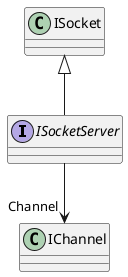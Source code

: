 @startuml
interface ISocketServer {
}
ISocket <|-- ISocketServer
ISocketServer --> "Channel" IChannel
@enduml

